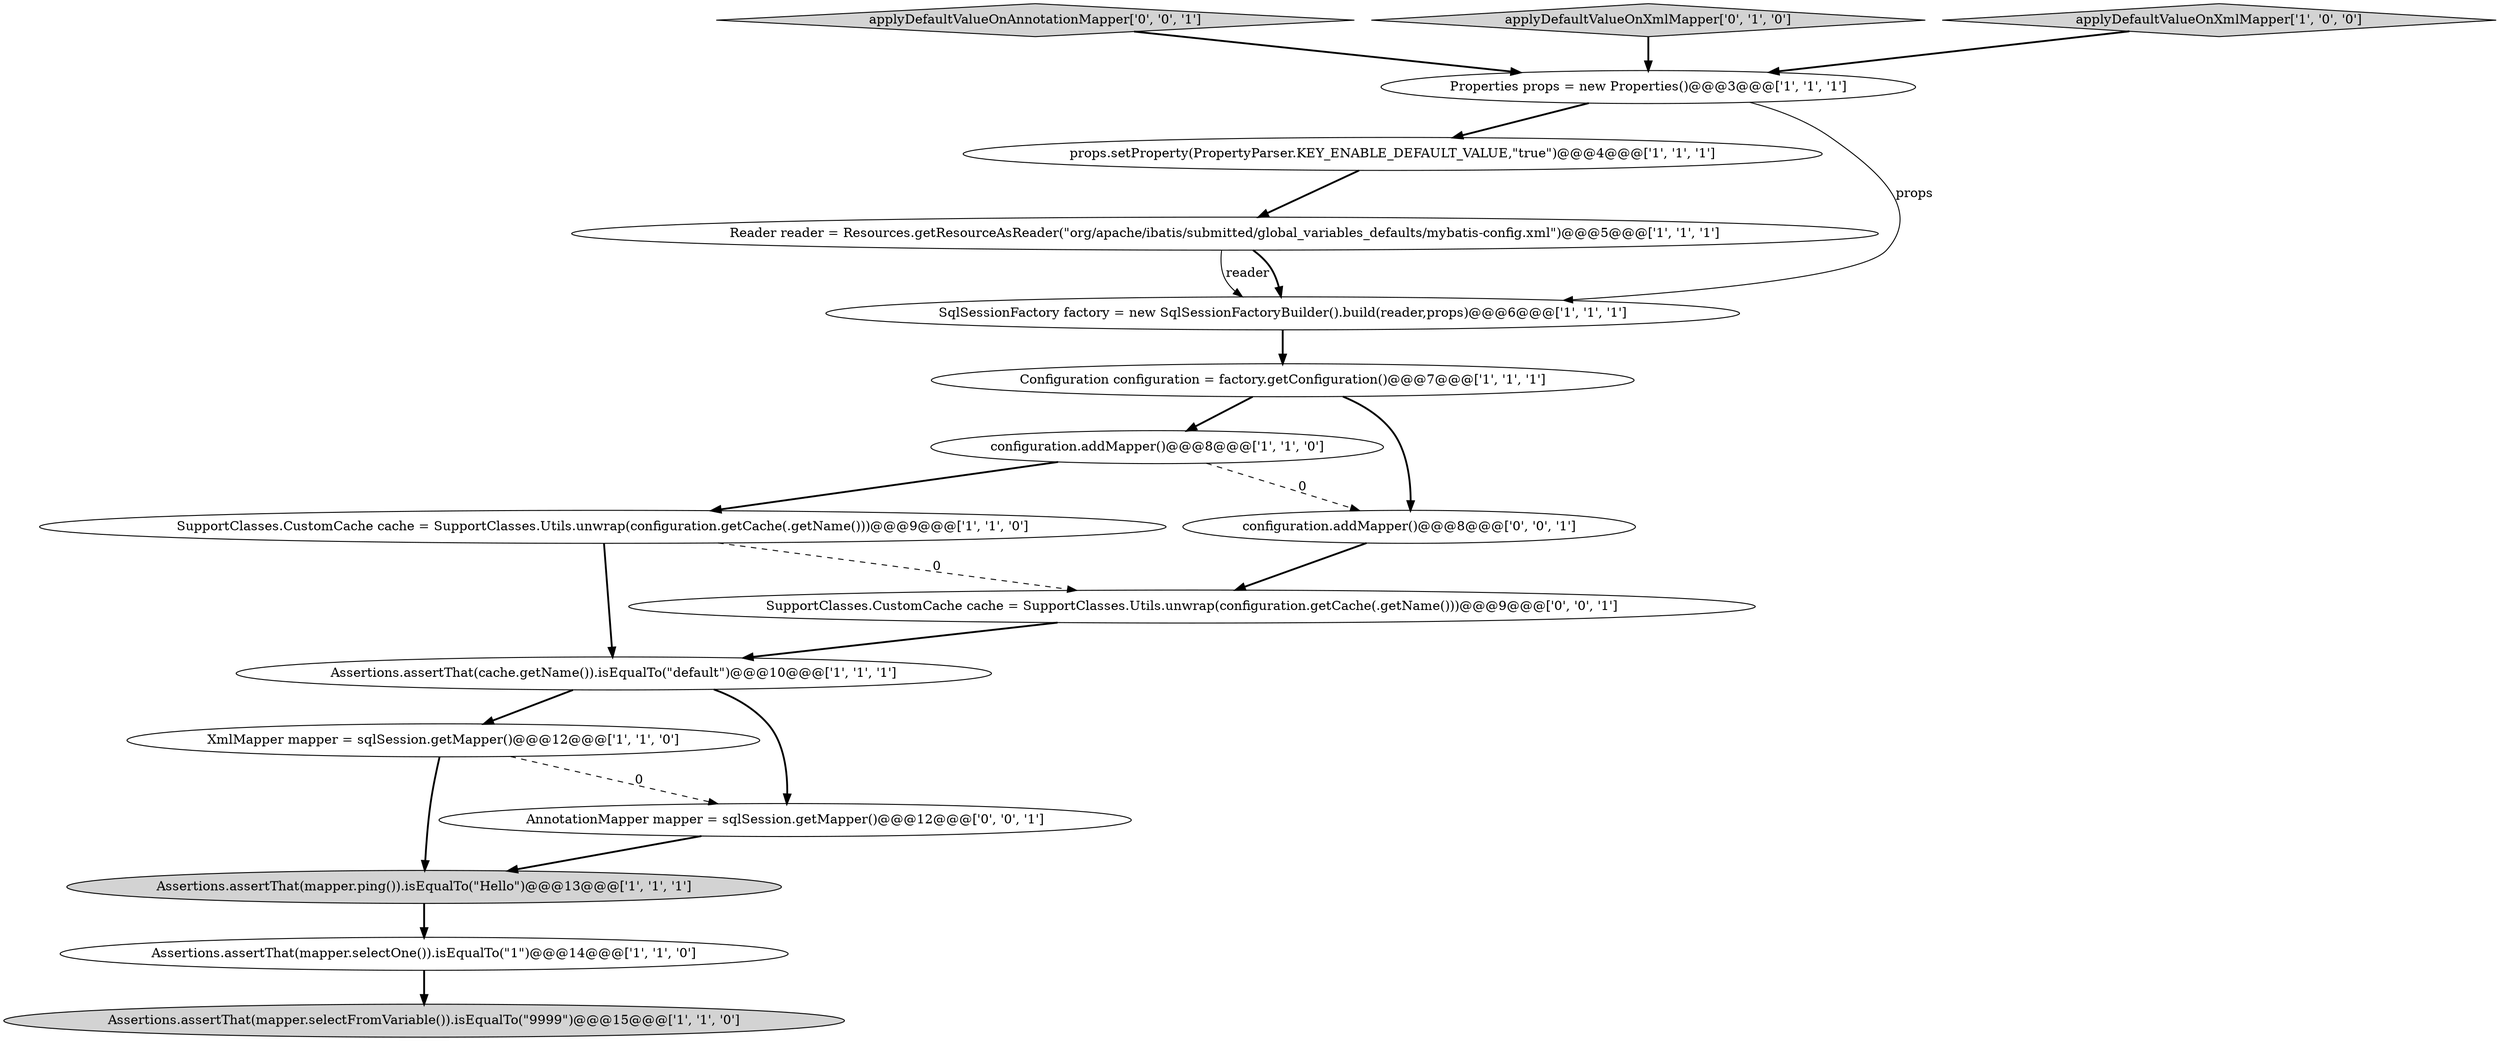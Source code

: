 digraph {
1 [style = filled, label = "Assertions.assertThat(mapper.ping()).isEqualTo(\"Hello\")@@@13@@@['1', '1', '1']", fillcolor = lightgray, shape = ellipse image = "AAA0AAABBB1BBB"];
2 [style = filled, label = "Reader reader = Resources.getResourceAsReader(\"org/apache/ibatis/submitted/global_variables_defaults/mybatis-config.xml\")@@@5@@@['1', '1', '1']", fillcolor = white, shape = ellipse image = "AAA0AAABBB1BBB"];
11 [style = filled, label = "Assertions.assertThat(mapper.selectOne()).isEqualTo(\"1\")@@@14@@@['1', '1', '0']", fillcolor = white, shape = ellipse image = "AAA0AAABBB1BBB"];
14 [style = filled, label = "AnnotationMapper mapper = sqlSession.getMapper()@@@12@@@['0', '0', '1']", fillcolor = white, shape = ellipse image = "AAA0AAABBB3BBB"];
10 [style = filled, label = "configuration.addMapper()@@@8@@@['1', '1', '0']", fillcolor = white, shape = ellipse image = "AAA0AAABBB1BBB"];
15 [style = filled, label = "applyDefaultValueOnAnnotationMapper['0', '0', '1']", fillcolor = lightgray, shape = diamond image = "AAA0AAABBB3BBB"];
4 [style = filled, label = "props.setProperty(PropertyParser.KEY_ENABLE_DEFAULT_VALUE,\"true\")@@@4@@@['1', '1', '1']", fillcolor = white, shape = ellipse image = "AAA0AAABBB1BBB"];
16 [style = filled, label = "configuration.addMapper()@@@8@@@['0', '0', '1']", fillcolor = white, shape = ellipse image = "AAA0AAABBB3BBB"];
7 [style = filled, label = "XmlMapper mapper = sqlSession.getMapper()@@@12@@@['1', '1', '0']", fillcolor = white, shape = ellipse image = "AAA0AAABBB1BBB"];
5 [style = filled, label = "SupportClasses.CustomCache cache = SupportClasses.Utils.unwrap(configuration.getCache(.getName()))@@@9@@@['1', '1', '0']", fillcolor = white, shape = ellipse image = "AAA0AAABBB1BBB"];
13 [style = filled, label = "applyDefaultValueOnXmlMapper['0', '1', '0']", fillcolor = lightgray, shape = diamond image = "AAA0AAABBB2BBB"];
3 [style = filled, label = "Assertions.assertThat(mapper.selectFromVariable()).isEqualTo(\"9999\")@@@15@@@['1', '1', '0']", fillcolor = lightgray, shape = ellipse image = "AAA0AAABBB1BBB"];
0 [style = filled, label = "Properties props = new Properties()@@@3@@@['1', '1', '1']", fillcolor = white, shape = ellipse image = "AAA0AAABBB1BBB"];
6 [style = filled, label = "applyDefaultValueOnXmlMapper['1', '0', '0']", fillcolor = lightgray, shape = diamond image = "AAA0AAABBB1BBB"];
12 [style = filled, label = "SqlSessionFactory factory = new SqlSessionFactoryBuilder().build(reader,props)@@@6@@@['1', '1', '1']", fillcolor = white, shape = ellipse image = "AAA0AAABBB1BBB"];
17 [style = filled, label = "SupportClasses.CustomCache cache = SupportClasses.Utils.unwrap(configuration.getCache(.getName()))@@@9@@@['0', '0', '1']", fillcolor = white, shape = ellipse image = "AAA0AAABBB3BBB"];
8 [style = filled, label = "Assertions.assertThat(cache.getName()).isEqualTo(\"default\")@@@10@@@['1', '1', '1']", fillcolor = white, shape = ellipse image = "AAA0AAABBB1BBB"];
9 [style = filled, label = "Configuration configuration = factory.getConfiguration()@@@7@@@['1', '1', '1']", fillcolor = white, shape = ellipse image = "AAA0AAABBB1BBB"];
17->8 [style = bold, label=""];
5->8 [style = bold, label=""];
7->1 [style = bold, label=""];
2->12 [style = solid, label="reader"];
7->14 [style = dashed, label="0"];
8->14 [style = bold, label=""];
6->0 [style = bold, label=""];
4->2 [style = bold, label=""];
16->17 [style = bold, label=""];
9->10 [style = bold, label=""];
12->9 [style = bold, label=""];
9->16 [style = bold, label=""];
14->1 [style = bold, label=""];
2->12 [style = bold, label=""];
8->7 [style = bold, label=""];
1->11 [style = bold, label=""];
0->12 [style = solid, label="props"];
10->5 [style = bold, label=""];
5->17 [style = dashed, label="0"];
11->3 [style = bold, label=""];
0->4 [style = bold, label=""];
15->0 [style = bold, label=""];
10->16 [style = dashed, label="0"];
13->0 [style = bold, label=""];
}
